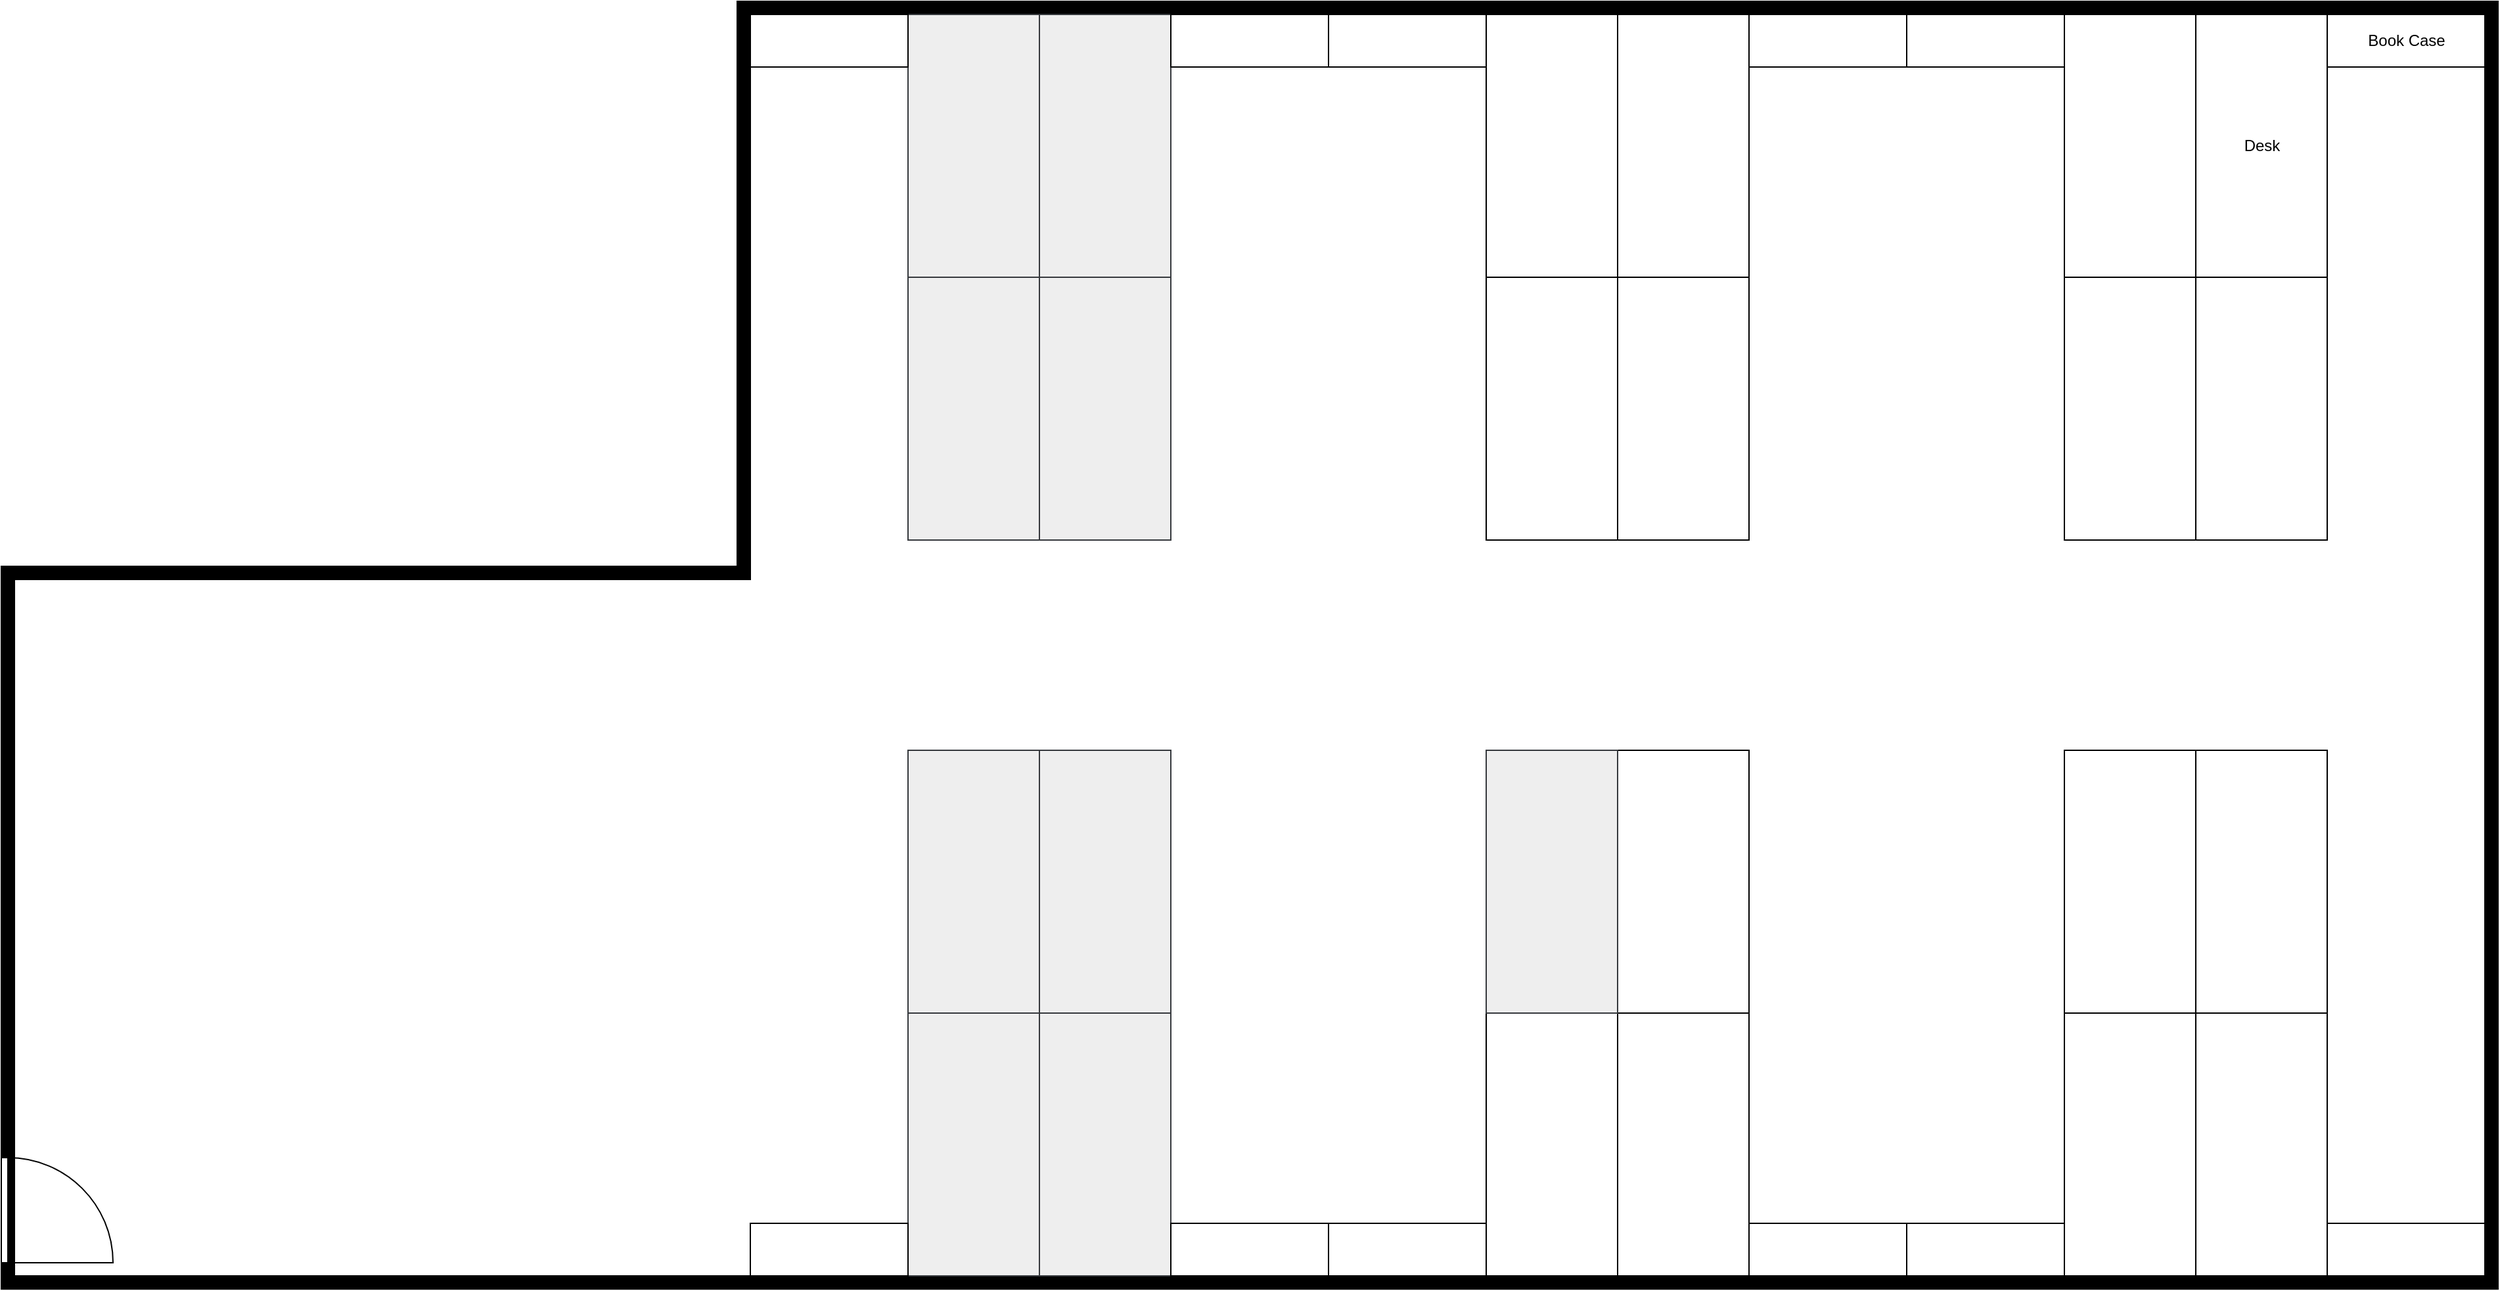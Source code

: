 <mxfile version="24.7.17">
  <diagram name="Page-1" id="38b20595-45e3-9b7f-d5ca-b57f44c5b66d">
    <mxGraphModel dx="2462" dy="936" grid="1" gridSize="10" guides="1" tooltips="1" connect="1" arrows="1" fold="1" page="1" pageScale="1" pageWidth="1100" pageHeight="850" background="none" math="0" shadow="0">
      <root>
        <mxCell id="0" />
        <mxCell id="1" parent="0" />
        <mxCell id="0RA5vAyCi1M80JIZ3hyP-1" value="" style="verticalLabelPosition=bottom;html=1;verticalAlign=top;align=center;shape=mxgraph.floorplan.wallU;fillColor=strokeColor;direction=south;" parent="1" vertex="1">
          <mxGeometry x="800" y="30" width="1330" height="980" as="geometry" />
        </mxCell>
        <mxCell id="0RA5vAyCi1M80JIZ3hyP-69" value="Desk" style="shape=rect;shadow=0;html=1;direction=south;" parent="1" vertex="1">
          <mxGeometry x="1900" y="40" width="100" height="200" as="geometry" />
        </mxCell>
        <mxCell id="0RA5vAyCi1M80JIZ3hyP-122" value="" style="verticalLabelPosition=bottom;html=1;verticalAlign=top;align=center;shape=mxgraph.floorplan.wallU;fillColor=strokeColor;direction=north;" parent="1" vertex="1">
          <mxGeometry x="230" y="460" width="570" height="550" as="geometry" />
        </mxCell>
        <mxCell id="0RA5vAyCi1M80JIZ3hyP-123" value="" style="verticalLabelPosition=bottom;html=1;verticalAlign=top;align=center;shape=mxgraph.floorplan.wall;fillColor=strokeColor;direction=south;" parent="1" vertex="1">
          <mxGeometry x="790" y="30" width="10" height="430" as="geometry" />
        </mxCell>
        <mxCell id="2MODIx7R60a1VgAi5Oh5-1" value="" style="verticalLabelPosition=bottom;html=1;verticalAlign=top;align=center;shape=mxgraph.floorplan.doorLeft;aspect=fixed;direction=north;" vertex="1" parent="1">
          <mxGeometry x="230" y="910" width="85" height="80" as="geometry" />
        </mxCell>
        <mxCell id="2MODIx7R60a1VgAi5Oh5-3" value="" style="shape=rect;shadow=0;html=1;direction=south;" vertex="1" parent="1">
          <mxGeometry x="1800" y="40" width="100" height="200" as="geometry" />
        </mxCell>
        <mxCell id="2MODIx7R60a1VgAi5Oh5-6" value="" style="shape=rect;shadow=0;html=1;direction=south;" vertex="1" parent="1">
          <mxGeometry x="1460" y="40" width="100" height="200" as="geometry" />
        </mxCell>
        <mxCell id="2MODIx7R60a1VgAi5Oh5-7" value="" style="shape=rect;shadow=0;html=1;direction=south;" vertex="1" parent="1">
          <mxGeometry x="1360" y="40" width="100" height="200" as="geometry" />
        </mxCell>
        <mxCell id="2MODIx7R60a1VgAi5Oh5-10" value="" style="shape=rect;shadow=0;html=1;direction=south;fillColor=#eeeeee;strokeColor=#36393d;" vertex="1" parent="1">
          <mxGeometry x="1020" y="40" width="100" height="200" as="geometry" />
        </mxCell>
        <mxCell id="2MODIx7R60a1VgAi5Oh5-11" value="" style="shape=rect;shadow=0;html=1;direction=south;fillColor=#eeeeee;strokeColor=#36393d;" vertex="1" parent="1">
          <mxGeometry x="920" y="40" width="100" height="200" as="geometry" />
        </mxCell>
        <mxCell id="2MODIx7R60a1VgAi5Oh5-16" value="" style="shape=rect;shadow=0;html=1;direction=south;" vertex="1" parent="1">
          <mxGeometry x="1900" y="800" width="100" height="200" as="geometry" />
        </mxCell>
        <mxCell id="2MODIx7R60a1VgAi5Oh5-17" value="" style="shape=rect;shadow=0;html=1;direction=south;" vertex="1" parent="1">
          <mxGeometry x="1800" y="800" width="100" height="200" as="geometry" />
        </mxCell>
        <mxCell id="2MODIx7R60a1VgAi5Oh5-20" value="" style="shape=rect;shadow=0;html=1;direction=south;" vertex="1" parent="1">
          <mxGeometry x="1460" y="800" width="100" height="200" as="geometry" />
        </mxCell>
        <mxCell id="2MODIx7R60a1VgAi5Oh5-21" value="" style="shape=rect;shadow=0;html=1;direction=south;" vertex="1" parent="1">
          <mxGeometry x="1360" y="800" width="100" height="200" as="geometry" />
        </mxCell>
        <mxCell id="2MODIx7R60a1VgAi5Oh5-24" value="" style="shape=rect;shadow=0;html=1;direction=south;fillColor=#eeeeee;strokeColor=#36393d;" vertex="1" parent="1">
          <mxGeometry x="1020" y="800" width="100" height="200" as="geometry" />
        </mxCell>
        <mxCell id="2MODIx7R60a1VgAi5Oh5-25" value="" style="shape=rect;shadow=0;html=1;direction=south;fillColor=#eeeeee;strokeColor=#36393d;" vertex="1" parent="1">
          <mxGeometry x="920" y="800" width="100" height="200" as="geometry" />
        </mxCell>
        <mxCell id="2MODIx7R60a1VgAi5Oh5-27" value="" style="shape=rect;shadow=0;html=1;direction=south;" vertex="1" parent="1">
          <mxGeometry x="1900" y="240" width="100" height="200" as="geometry" />
        </mxCell>
        <mxCell id="2MODIx7R60a1VgAi5Oh5-28" value="" style="shape=rect;shadow=0;html=1;direction=south;" vertex="1" parent="1">
          <mxGeometry x="1800" y="240" width="100" height="200" as="geometry" />
        </mxCell>
        <mxCell id="2MODIx7R60a1VgAi5Oh5-29" value="" style="shape=rect;shadow=0;html=1;direction=south;fillColor=#eeeeee;strokeColor=#36393d;" vertex="1" parent="1">
          <mxGeometry x="1020" y="240" width="100" height="200" as="geometry" />
        </mxCell>
        <mxCell id="2MODIx7R60a1VgAi5Oh5-30" value="" style="shape=rect;shadow=0;html=1;direction=south;fillColor=#eeeeee;strokeColor=#36393d;" vertex="1" parent="1">
          <mxGeometry x="920" y="240" width="100" height="200" as="geometry" />
        </mxCell>
        <mxCell id="2MODIx7R60a1VgAi5Oh5-31" value="" style="shape=rect;shadow=0;html=1;direction=south;" vertex="1" parent="1">
          <mxGeometry x="1460" y="240" width="100" height="200" as="geometry" />
        </mxCell>
        <mxCell id="2MODIx7R60a1VgAi5Oh5-32" value="" style="shape=rect;shadow=0;html=1;direction=south;" vertex="1" parent="1">
          <mxGeometry x="1360" y="240" width="100" height="200" as="geometry" />
        </mxCell>
        <mxCell id="2MODIx7R60a1VgAi5Oh5-33" value="" style="shape=rect;shadow=0;html=1;direction=south;fillColor=#eeeeee;strokeColor=#36393d;" vertex="1" parent="1">
          <mxGeometry x="1020" y="600" width="100" height="200" as="geometry" />
        </mxCell>
        <mxCell id="2MODIx7R60a1VgAi5Oh5-34" value="" style="shape=rect;shadow=0;html=1;direction=south;fillColor=#eeeeee;strokeColor=#36393d;" vertex="1" parent="1">
          <mxGeometry x="920" y="600" width="100" height="200" as="geometry" />
        </mxCell>
        <mxCell id="2MODIx7R60a1VgAi5Oh5-35" value="" style="shape=rect;shadow=0;html=1;direction=south;" vertex="1" parent="1">
          <mxGeometry x="1460" y="600" width="100" height="200" as="geometry" />
        </mxCell>
        <mxCell id="2MODIx7R60a1VgAi5Oh5-36" value="" style="shape=rect;shadow=0;html=1;direction=south;fillColor=#eeeeee;strokeColor=#36393d;" vertex="1" parent="1">
          <mxGeometry x="1360" y="600" width="100" height="200" as="geometry" />
        </mxCell>
        <mxCell id="2MODIx7R60a1VgAi5Oh5-37" value="" style="shape=rect;shadow=0;html=1;direction=south;" vertex="1" parent="1">
          <mxGeometry x="1900" y="600" width="100" height="200" as="geometry" />
        </mxCell>
        <mxCell id="2MODIx7R60a1VgAi5Oh5-38" value="" style="shape=rect;shadow=0;html=1;direction=south;" vertex="1" parent="1">
          <mxGeometry x="1800" y="600" width="100" height="200" as="geometry" />
        </mxCell>
        <mxCell id="2MODIx7R60a1VgAi5Oh5-40" value="" style="shape=rect;shadow=0;html=1;direction=west;" vertex="1" parent="1">
          <mxGeometry x="800" y="40" width="120" height="40" as="geometry" />
        </mxCell>
        <mxCell id="2MODIx7R60a1VgAi5Oh5-41" value="" style="shape=rect;shadow=0;html=1;direction=west;" vertex="1" parent="1">
          <mxGeometry x="1120" y="40" width="120" height="40" as="geometry" />
        </mxCell>
        <mxCell id="2MODIx7R60a1VgAi5Oh5-42" value="" style="shape=rect;shadow=0;html=1;direction=west;" vertex="1" parent="1">
          <mxGeometry x="1240" y="40" width="120" height="40" as="geometry" />
        </mxCell>
        <mxCell id="2MODIx7R60a1VgAi5Oh5-43" value="" style="shape=rect;shadow=0;html=1;direction=west;" vertex="1" parent="1">
          <mxGeometry x="1560" y="40" width="120" height="40" as="geometry" />
        </mxCell>
        <mxCell id="2MODIx7R60a1VgAi5Oh5-44" value="" style="shape=rect;shadow=0;html=1;direction=west;" vertex="1" parent="1">
          <mxGeometry x="1680" y="40" width="120" height="40" as="geometry" />
        </mxCell>
        <mxCell id="2MODIx7R60a1VgAi5Oh5-45" value="" style="shape=rect;shadow=0;html=1;direction=west;" vertex="1" parent="1">
          <mxGeometry x="1120" y="960" width="120" height="40" as="geometry" />
        </mxCell>
        <mxCell id="2MODIx7R60a1VgAi5Oh5-46" value="" style="shape=rect;shadow=0;html=1;direction=west;" vertex="1" parent="1">
          <mxGeometry x="1240" y="960" width="120" height="40" as="geometry" />
        </mxCell>
        <mxCell id="2MODIx7R60a1VgAi5Oh5-47" value="" style="shape=rect;shadow=0;html=1;direction=west;" vertex="1" parent="1">
          <mxGeometry x="1560" y="960" width="120" height="40" as="geometry" />
        </mxCell>
        <mxCell id="2MODIx7R60a1VgAi5Oh5-48" value="" style="shape=rect;shadow=0;html=1;direction=west;" vertex="1" parent="1">
          <mxGeometry x="1680" y="960" width="120" height="40" as="geometry" />
        </mxCell>
        <mxCell id="2MODIx7R60a1VgAi5Oh5-49" value="" style="shape=rect;shadow=0;html=1;direction=west;" vertex="1" parent="1">
          <mxGeometry x="2000" y="960" width="120" height="40" as="geometry" />
        </mxCell>
        <mxCell id="2MODIx7R60a1VgAi5Oh5-50" value="Book Case" style="shape=rect;shadow=0;html=1;direction=west;" vertex="1" parent="1">
          <mxGeometry x="2000" y="40" width="120" height="40" as="geometry" />
        </mxCell>
        <mxCell id="2MODIx7R60a1VgAi5Oh5-51" value="" style="shape=rect;shadow=0;html=1;direction=west;" vertex="1" parent="1">
          <mxGeometry x="800" y="960" width="120" height="40" as="geometry" />
        </mxCell>
      </root>
    </mxGraphModel>
  </diagram>
</mxfile>
